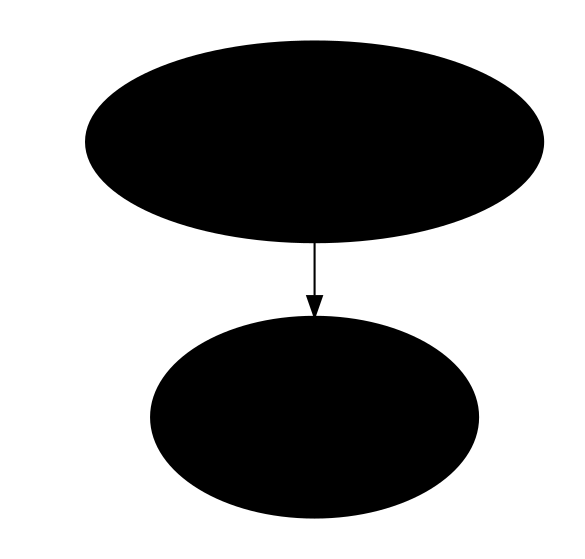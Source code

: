 digraph G {
	node [shape=box];
	compound=true;
	n0 [label="0\lBUSBAR_SECTION\lAX\lEF",shape="ellipse",style="filled",fillcolor="---"];
	n2 [label="5\lGENERATOR\lZX\lZY",shape="ellipse",style="filled",fillcolor="---"];
	n0 -> n2 [];
	subgraph cluster_c1 {
		//
		cluster_c1 [label="",shape=point,style=invis];
		pencolor="transparent";
		n0;
		n2;
	}
}
